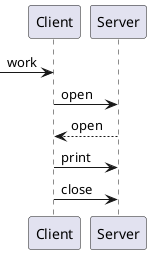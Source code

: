 @startuml
[-> Client: work
Client -> Server : open
Server --> Client : open
Client -> Server : print
Client -> Server : close


@enduml